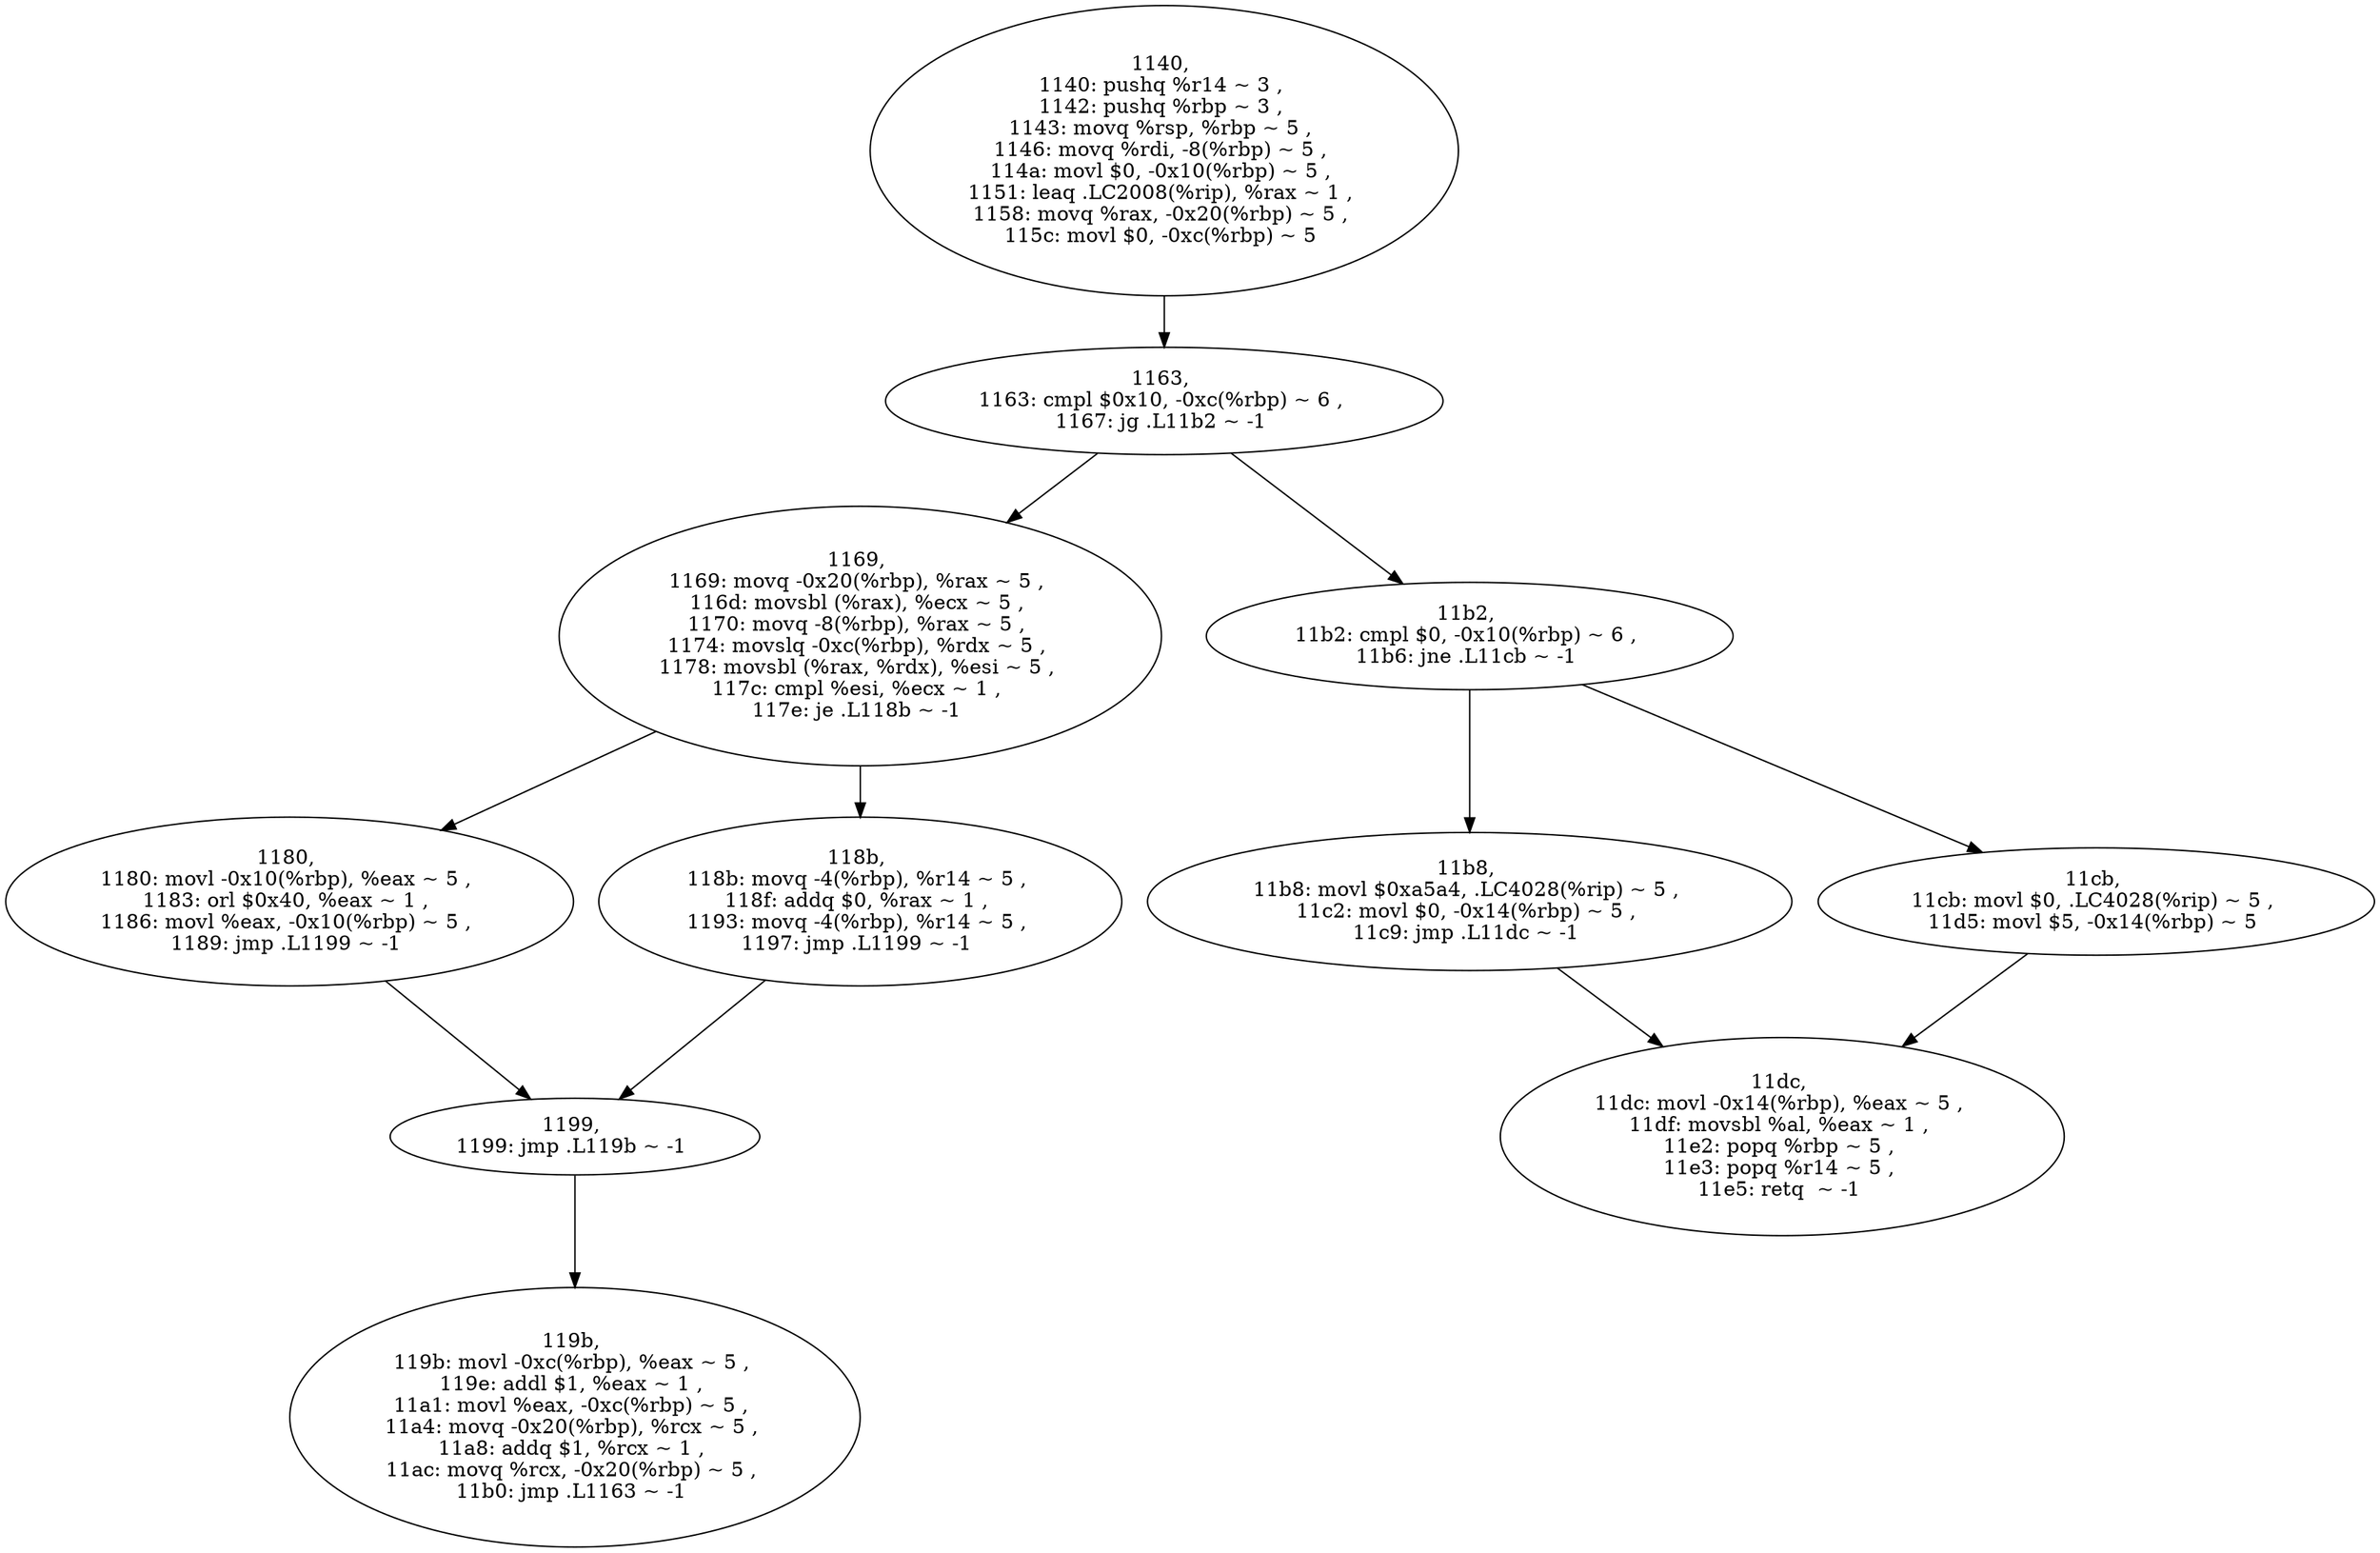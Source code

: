 strict digraph "" {
	"1140, \n1140: pushq %r14 ~ 3 , \n1142: pushq %rbp ~ 3 , \n1143: movq %rsp, %rbp ~ 5 , \n1146: movq %rdi, -8(%rbp) ~ 5 , \n114a: \
movl $0, -0x10(%rbp) ~ 5 , \n1151: leaq .LC2008(%rip), %rax ~ 1 , \n1158: movq %rax, -0x20(%rbp) ~ 5 , \n115c: movl $0, -0xc(%rbp) ~ \
5 " -> "1163, \n1163: cmpl $0x10, -0xc(%rbp) ~ 6 , \n1167: jg .L11b2 ~ -1 ";
	"1163, \n1163: cmpl $0x10, -0xc(%rbp) ~ 6 , \n1167: jg .L11b2 ~ -1 " -> "1169, \n1169: movq -0x20(%rbp), %rax ~ 5 , \n116d: movsbl (%rax), %ecx ~ 5 , \n1170: movq -8(%rbp), %rax ~ 5 , \n1174: movslq -0xc(%\
rbp), %rdx ~ 5 , \n1178: movsbl (%rax, %rdx), %esi ~ 5 , \n117c: cmpl %esi, %ecx ~ 1 , \n117e: je .L118b ~ -1 ";
	"1163, \n1163: cmpl $0x10, -0xc(%rbp) ~ 6 , \n1167: jg .L11b2 ~ -1 " -> "11b2, \n11b2: cmpl $0, -0x10(%rbp) ~ 6 , \n11b6: jne .L11cb ~ -1 ";
	"1169, \n1169: movq -0x20(%rbp), %rax ~ 5 , \n116d: movsbl (%rax), %ecx ~ 5 , \n1170: movq -8(%rbp), %rax ~ 5 , \n1174: movslq -0xc(%\
rbp), %rdx ~ 5 , \n1178: movsbl (%rax, %rdx), %esi ~ 5 , \n117c: cmpl %esi, %ecx ~ 1 , \n117e: je .L118b ~ -1 " -> "1180, \n1180: movl -0x10(%rbp), %eax ~ 5 , \n1183: orl $0x40, %eax ~ 1 , \n1186: movl %eax, -0x10(%rbp) ~ 5 , \n1189: jmp .L1199 ~ \
-1 ";
	"1169, \n1169: movq -0x20(%rbp), %rax ~ 5 , \n116d: movsbl (%rax), %ecx ~ 5 , \n1170: movq -8(%rbp), %rax ~ 5 , \n1174: movslq -0xc(%\
rbp), %rdx ~ 5 , \n1178: movsbl (%rax, %rdx), %esi ~ 5 , \n117c: cmpl %esi, %ecx ~ 1 , \n117e: je .L118b ~ -1 " -> "118b, \n118b: movq -4(%rbp), %r14 ~ 5 , \n118f: addq $0, %rax ~ 1 , \n1193: movq -4(%rbp), %r14 ~ 5 , \n1197: jmp .L1199 ~ -1 ";
	"1180, \n1180: movl -0x10(%rbp), %eax ~ 5 , \n1183: orl $0x40, %eax ~ 1 , \n1186: movl %eax, -0x10(%rbp) ~ 5 , \n1189: jmp .L1199 ~ \
-1 " -> "1199, \n1199: jmp .L119b ~ -1 ";
	"118b, \n118b: movq -4(%rbp), %r14 ~ 5 , \n118f: addq $0, %rax ~ 1 , \n1193: movq -4(%rbp), %r14 ~ 5 , \n1197: jmp .L1199 ~ -1 " -> "1199, \n1199: jmp .L119b ~ -1 ";
	"1199, \n1199: jmp .L119b ~ -1 " -> "119b, \n119b: movl -0xc(%rbp), %eax ~ 5 , \n119e: addl $1, %eax ~ 1 , \n11a1: movl %eax, -0xc(%rbp) ~ 5 , \n11a4: movq -0x20(%rbp), %\
rcx ~ 5 , \n11a8: addq $1, %rcx ~ 1 , \n11ac: movq %rcx, -0x20(%rbp) ~ 5 , \n11b0: jmp .L1163 ~ -1 ";
	"11b2, \n11b2: cmpl $0, -0x10(%rbp) ~ 6 , \n11b6: jne .L11cb ~ -1 " -> "11b8, \n11b8: movl $0xa5a4, .LC4028(%rip) ~ 5 , \n11c2: movl $0, -0x14(%rbp) ~ 5 , \n11c9: jmp .L11dc ~ -1 ";
	"11b2, \n11b2: cmpl $0, -0x10(%rbp) ~ 6 , \n11b6: jne .L11cb ~ -1 " -> "11cb, \n11cb: movl $0, .LC4028(%rip) ~ 5 , \n11d5: movl $5, -0x14(%rbp) ~ 5 ";
	"11b8, \n11b8: movl $0xa5a4, .LC4028(%rip) ~ 5 , \n11c2: movl $0, -0x14(%rbp) ~ 5 , \n11c9: jmp .L11dc ~ -1 " -> "11dc, \n11dc: movl -0x14(%rbp), %eax ~ 5 , \n11df: movsbl %al, %eax ~ 1 , \n11e2: popq %rbp ~ 5 , \n11e3: popq %r14 ~ 5 , \n11e5: \
retq  ~ -1 ";
	"11cb, \n11cb: movl $0, .LC4028(%rip) ~ 5 , \n11d5: movl $5, -0x14(%rbp) ~ 5 " -> "11dc, \n11dc: movl -0x14(%rbp), %eax ~ 5 , \n11df: movsbl %al, %eax ~ 1 , \n11e2: popq %rbp ~ 5 , \n11e3: popq %r14 ~ 5 , \n11e5: \
retq  ~ -1 ";
}
